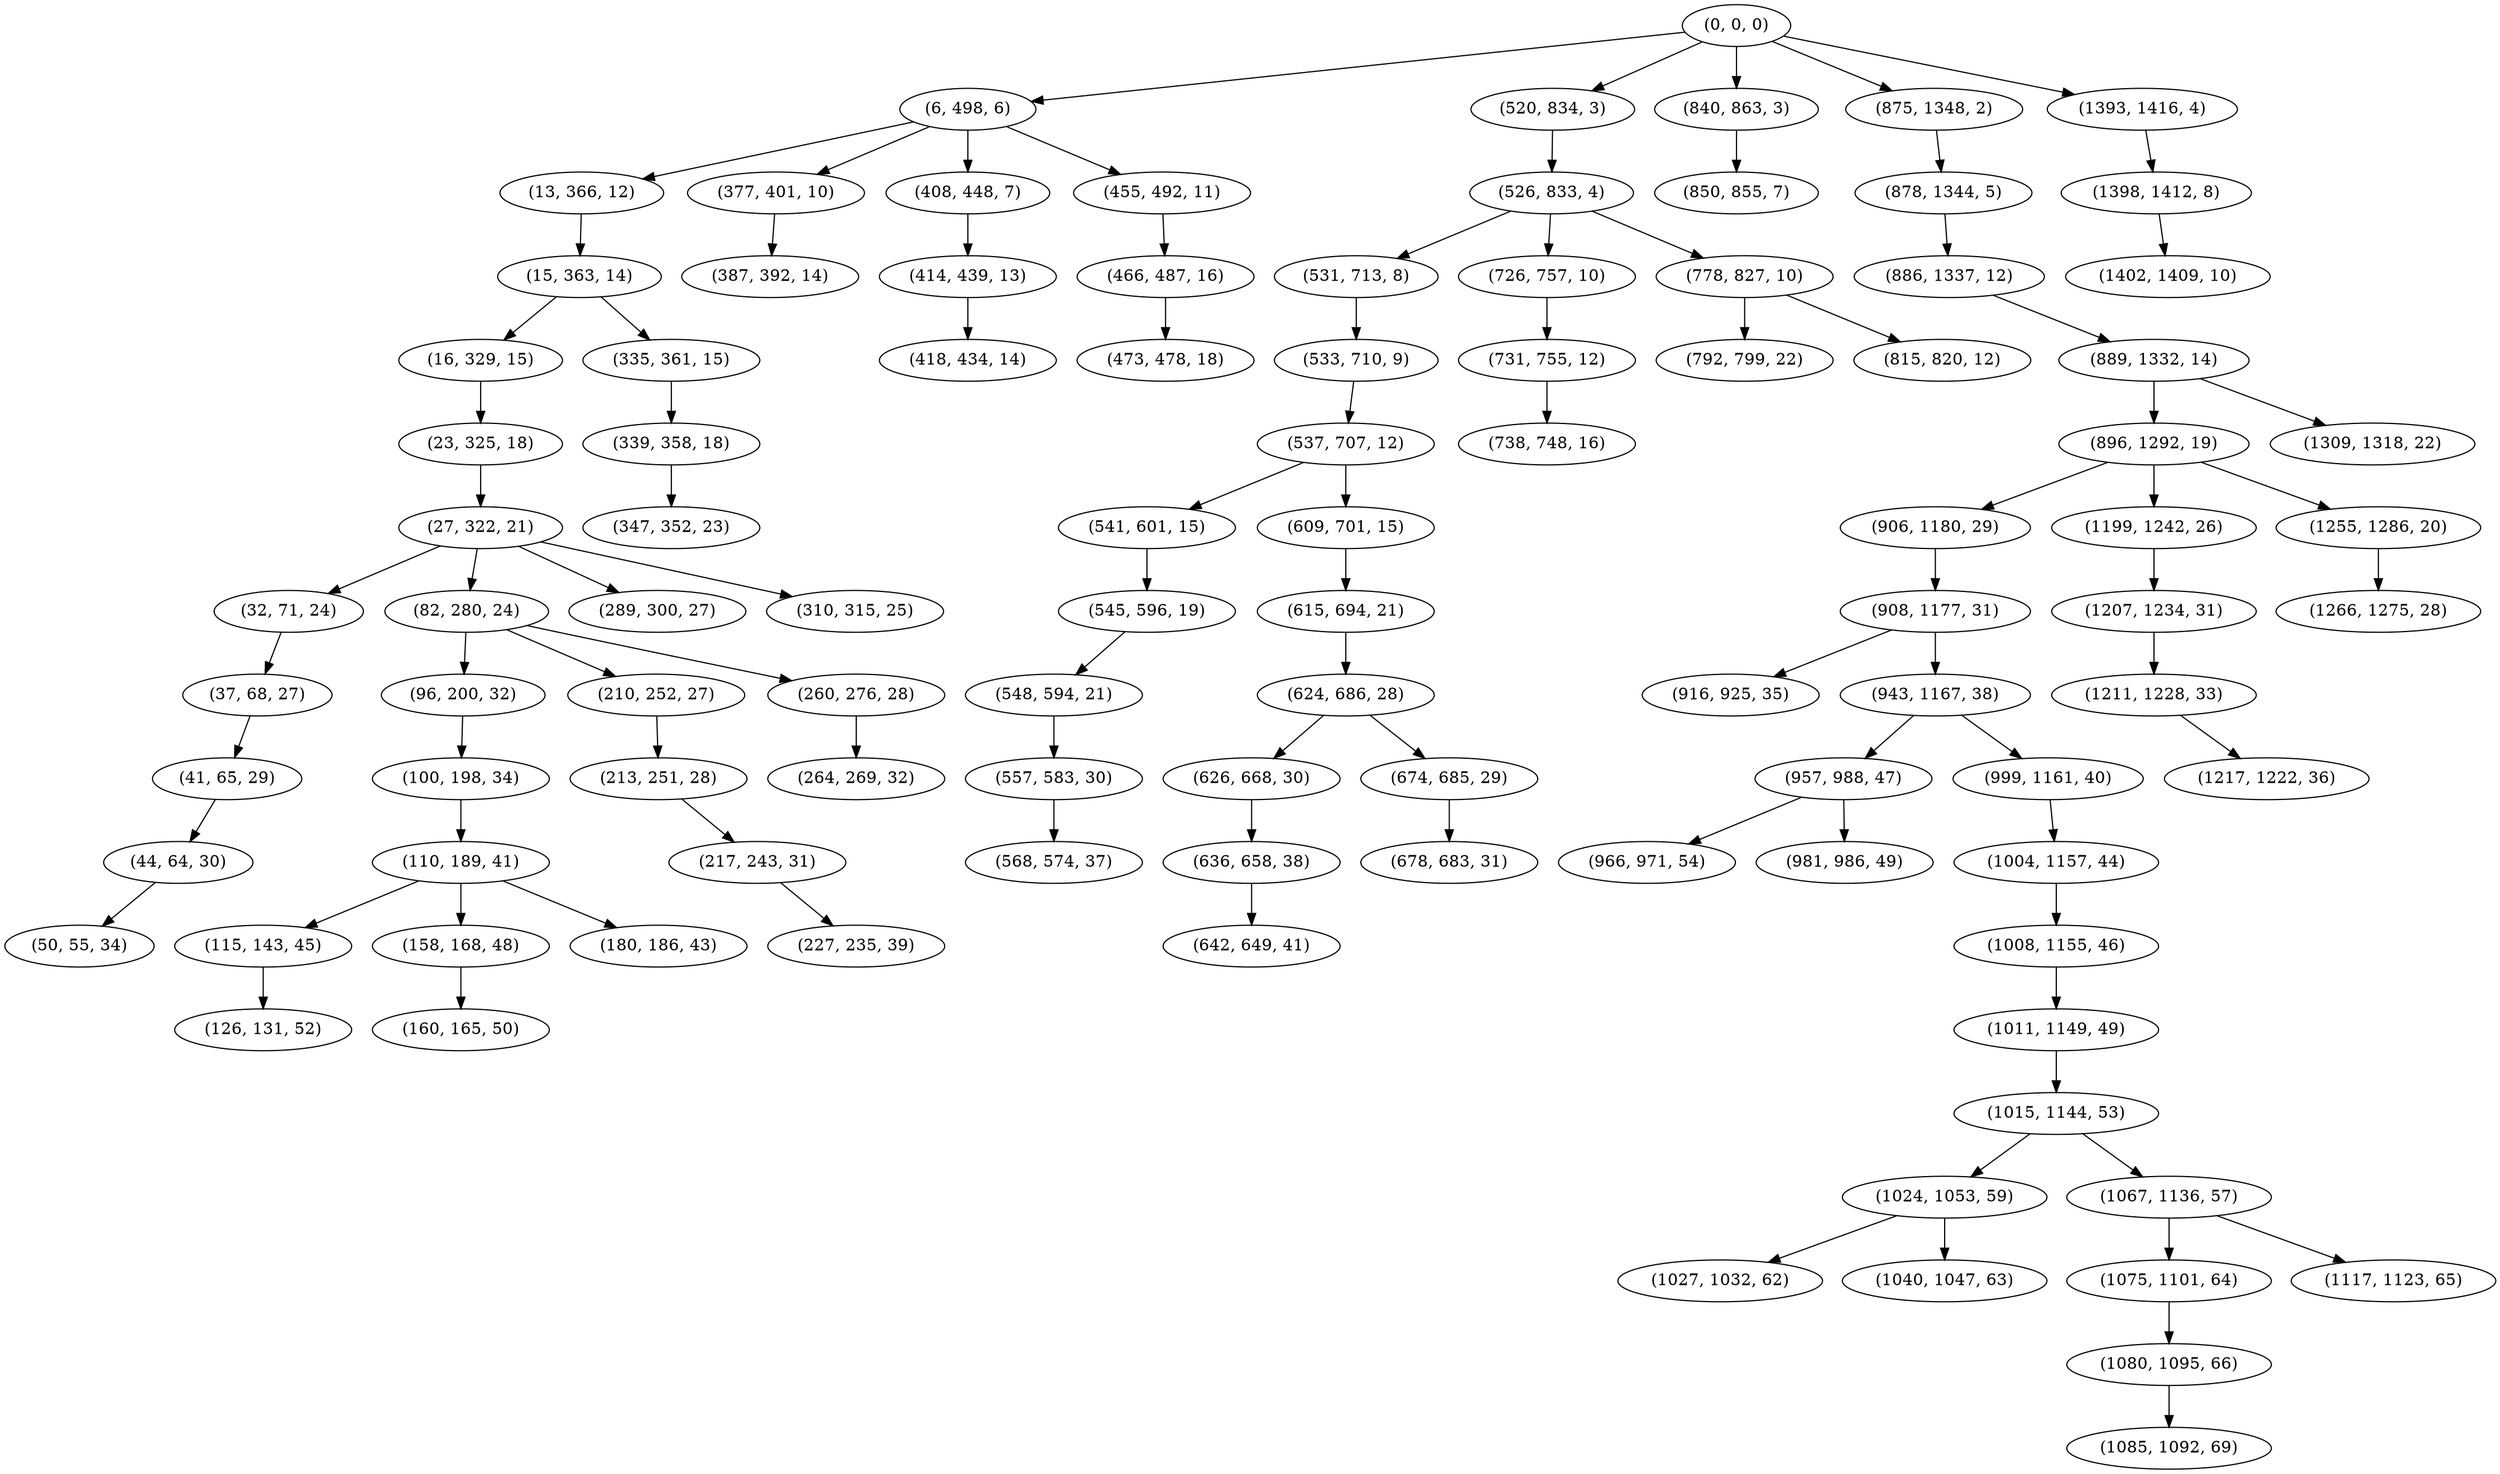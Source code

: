 digraph tree {
    "(0, 0, 0)";
    "(6, 498, 6)";
    "(13, 366, 12)";
    "(15, 363, 14)";
    "(16, 329, 15)";
    "(23, 325, 18)";
    "(27, 322, 21)";
    "(32, 71, 24)";
    "(37, 68, 27)";
    "(41, 65, 29)";
    "(44, 64, 30)";
    "(50, 55, 34)";
    "(82, 280, 24)";
    "(96, 200, 32)";
    "(100, 198, 34)";
    "(110, 189, 41)";
    "(115, 143, 45)";
    "(126, 131, 52)";
    "(158, 168, 48)";
    "(160, 165, 50)";
    "(180, 186, 43)";
    "(210, 252, 27)";
    "(213, 251, 28)";
    "(217, 243, 31)";
    "(227, 235, 39)";
    "(260, 276, 28)";
    "(264, 269, 32)";
    "(289, 300, 27)";
    "(310, 315, 25)";
    "(335, 361, 15)";
    "(339, 358, 18)";
    "(347, 352, 23)";
    "(377, 401, 10)";
    "(387, 392, 14)";
    "(408, 448, 7)";
    "(414, 439, 13)";
    "(418, 434, 14)";
    "(455, 492, 11)";
    "(466, 487, 16)";
    "(473, 478, 18)";
    "(520, 834, 3)";
    "(526, 833, 4)";
    "(531, 713, 8)";
    "(533, 710, 9)";
    "(537, 707, 12)";
    "(541, 601, 15)";
    "(545, 596, 19)";
    "(548, 594, 21)";
    "(557, 583, 30)";
    "(568, 574, 37)";
    "(609, 701, 15)";
    "(615, 694, 21)";
    "(624, 686, 28)";
    "(626, 668, 30)";
    "(636, 658, 38)";
    "(642, 649, 41)";
    "(674, 685, 29)";
    "(678, 683, 31)";
    "(726, 757, 10)";
    "(731, 755, 12)";
    "(738, 748, 16)";
    "(778, 827, 10)";
    "(792, 799, 22)";
    "(815, 820, 12)";
    "(840, 863, 3)";
    "(850, 855, 7)";
    "(875, 1348, 2)";
    "(878, 1344, 5)";
    "(886, 1337, 12)";
    "(889, 1332, 14)";
    "(896, 1292, 19)";
    "(906, 1180, 29)";
    "(908, 1177, 31)";
    "(916, 925, 35)";
    "(943, 1167, 38)";
    "(957, 988, 47)";
    "(966, 971, 54)";
    "(981, 986, 49)";
    "(999, 1161, 40)";
    "(1004, 1157, 44)";
    "(1008, 1155, 46)";
    "(1011, 1149, 49)";
    "(1015, 1144, 53)";
    "(1024, 1053, 59)";
    "(1027, 1032, 62)";
    "(1040, 1047, 63)";
    "(1067, 1136, 57)";
    "(1075, 1101, 64)";
    "(1080, 1095, 66)";
    "(1085, 1092, 69)";
    "(1117, 1123, 65)";
    "(1199, 1242, 26)";
    "(1207, 1234, 31)";
    "(1211, 1228, 33)";
    "(1217, 1222, 36)";
    "(1255, 1286, 20)";
    "(1266, 1275, 28)";
    "(1309, 1318, 22)";
    "(1393, 1416, 4)";
    "(1398, 1412, 8)";
    "(1402, 1409, 10)";
    "(0, 0, 0)" -> "(6, 498, 6)";
    "(0, 0, 0)" -> "(520, 834, 3)";
    "(0, 0, 0)" -> "(840, 863, 3)";
    "(0, 0, 0)" -> "(875, 1348, 2)";
    "(0, 0, 0)" -> "(1393, 1416, 4)";
    "(6, 498, 6)" -> "(13, 366, 12)";
    "(6, 498, 6)" -> "(377, 401, 10)";
    "(6, 498, 6)" -> "(408, 448, 7)";
    "(6, 498, 6)" -> "(455, 492, 11)";
    "(13, 366, 12)" -> "(15, 363, 14)";
    "(15, 363, 14)" -> "(16, 329, 15)";
    "(15, 363, 14)" -> "(335, 361, 15)";
    "(16, 329, 15)" -> "(23, 325, 18)";
    "(23, 325, 18)" -> "(27, 322, 21)";
    "(27, 322, 21)" -> "(32, 71, 24)";
    "(27, 322, 21)" -> "(82, 280, 24)";
    "(27, 322, 21)" -> "(289, 300, 27)";
    "(27, 322, 21)" -> "(310, 315, 25)";
    "(32, 71, 24)" -> "(37, 68, 27)";
    "(37, 68, 27)" -> "(41, 65, 29)";
    "(41, 65, 29)" -> "(44, 64, 30)";
    "(44, 64, 30)" -> "(50, 55, 34)";
    "(82, 280, 24)" -> "(96, 200, 32)";
    "(82, 280, 24)" -> "(210, 252, 27)";
    "(82, 280, 24)" -> "(260, 276, 28)";
    "(96, 200, 32)" -> "(100, 198, 34)";
    "(100, 198, 34)" -> "(110, 189, 41)";
    "(110, 189, 41)" -> "(115, 143, 45)";
    "(110, 189, 41)" -> "(158, 168, 48)";
    "(110, 189, 41)" -> "(180, 186, 43)";
    "(115, 143, 45)" -> "(126, 131, 52)";
    "(158, 168, 48)" -> "(160, 165, 50)";
    "(210, 252, 27)" -> "(213, 251, 28)";
    "(213, 251, 28)" -> "(217, 243, 31)";
    "(217, 243, 31)" -> "(227, 235, 39)";
    "(260, 276, 28)" -> "(264, 269, 32)";
    "(335, 361, 15)" -> "(339, 358, 18)";
    "(339, 358, 18)" -> "(347, 352, 23)";
    "(377, 401, 10)" -> "(387, 392, 14)";
    "(408, 448, 7)" -> "(414, 439, 13)";
    "(414, 439, 13)" -> "(418, 434, 14)";
    "(455, 492, 11)" -> "(466, 487, 16)";
    "(466, 487, 16)" -> "(473, 478, 18)";
    "(520, 834, 3)" -> "(526, 833, 4)";
    "(526, 833, 4)" -> "(531, 713, 8)";
    "(526, 833, 4)" -> "(726, 757, 10)";
    "(526, 833, 4)" -> "(778, 827, 10)";
    "(531, 713, 8)" -> "(533, 710, 9)";
    "(533, 710, 9)" -> "(537, 707, 12)";
    "(537, 707, 12)" -> "(541, 601, 15)";
    "(537, 707, 12)" -> "(609, 701, 15)";
    "(541, 601, 15)" -> "(545, 596, 19)";
    "(545, 596, 19)" -> "(548, 594, 21)";
    "(548, 594, 21)" -> "(557, 583, 30)";
    "(557, 583, 30)" -> "(568, 574, 37)";
    "(609, 701, 15)" -> "(615, 694, 21)";
    "(615, 694, 21)" -> "(624, 686, 28)";
    "(624, 686, 28)" -> "(626, 668, 30)";
    "(624, 686, 28)" -> "(674, 685, 29)";
    "(626, 668, 30)" -> "(636, 658, 38)";
    "(636, 658, 38)" -> "(642, 649, 41)";
    "(674, 685, 29)" -> "(678, 683, 31)";
    "(726, 757, 10)" -> "(731, 755, 12)";
    "(731, 755, 12)" -> "(738, 748, 16)";
    "(778, 827, 10)" -> "(792, 799, 22)";
    "(778, 827, 10)" -> "(815, 820, 12)";
    "(840, 863, 3)" -> "(850, 855, 7)";
    "(875, 1348, 2)" -> "(878, 1344, 5)";
    "(878, 1344, 5)" -> "(886, 1337, 12)";
    "(886, 1337, 12)" -> "(889, 1332, 14)";
    "(889, 1332, 14)" -> "(896, 1292, 19)";
    "(889, 1332, 14)" -> "(1309, 1318, 22)";
    "(896, 1292, 19)" -> "(906, 1180, 29)";
    "(896, 1292, 19)" -> "(1199, 1242, 26)";
    "(896, 1292, 19)" -> "(1255, 1286, 20)";
    "(906, 1180, 29)" -> "(908, 1177, 31)";
    "(908, 1177, 31)" -> "(916, 925, 35)";
    "(908, 1177, 31)" -> "(943, 1167, 38)";
    "(943, 1167, 38)" -> "(957, 988, 47)";
    "(943, 1167, 38)" -> "(999, 1161, 40)";
    "(957, 988, 47)" -> "(966, 971, 54)";
    "(957, 988, 47)" -> "(981, 986, 49)";
    "(999, 1161, 40)" -> "(1004, 1157, 44)";
    "(1004, 1157, 44)" -> "(1008, 1155, 46)";
    "(1008, 1155, 46)" -> "(1011, 1149, 49)";
    "(1011, 1149, 49)" -> "(1015, 1144, 53)";
    "(1015, 1144, 53)" -> "(1024, 1053, 59)";
    "(1015, 1144, 53)" -> "(1067, 1136, 57)";
    "(1024, 1053, 59)" -> "(1027, 1032, 62)";
    "(1024, 1053, 59)" -> "(1040, 1047, 63)";
    "(1067, 1136, 57)" -> "(1075, 1101, 64)";
    "(1067, 1136, 57)" -> "(1117, 1123, 65)";
    "(1075, 1101, 64)" -> "(1080, 1095, 66)";
    "(1080, 1095, 66)" -> "(1085, 1092, 69)";
    "(1199, 1242, 26)" -> "(1207, 1234, 31)";
    "(1207, 1234, 31)" -> "(1211, 1228, 33)";
    "(1211, 1228, 33)" -> "(1217, 1222, 36)";
    "(1255, 1286, 20)" -> "(1266, 1275, 28)";
    "(1393, 1416, 4)" -> "(1398, 1412, 8)";
    "(1398, 1412, 8)" -> "(1402, 1409, 10)";
}
